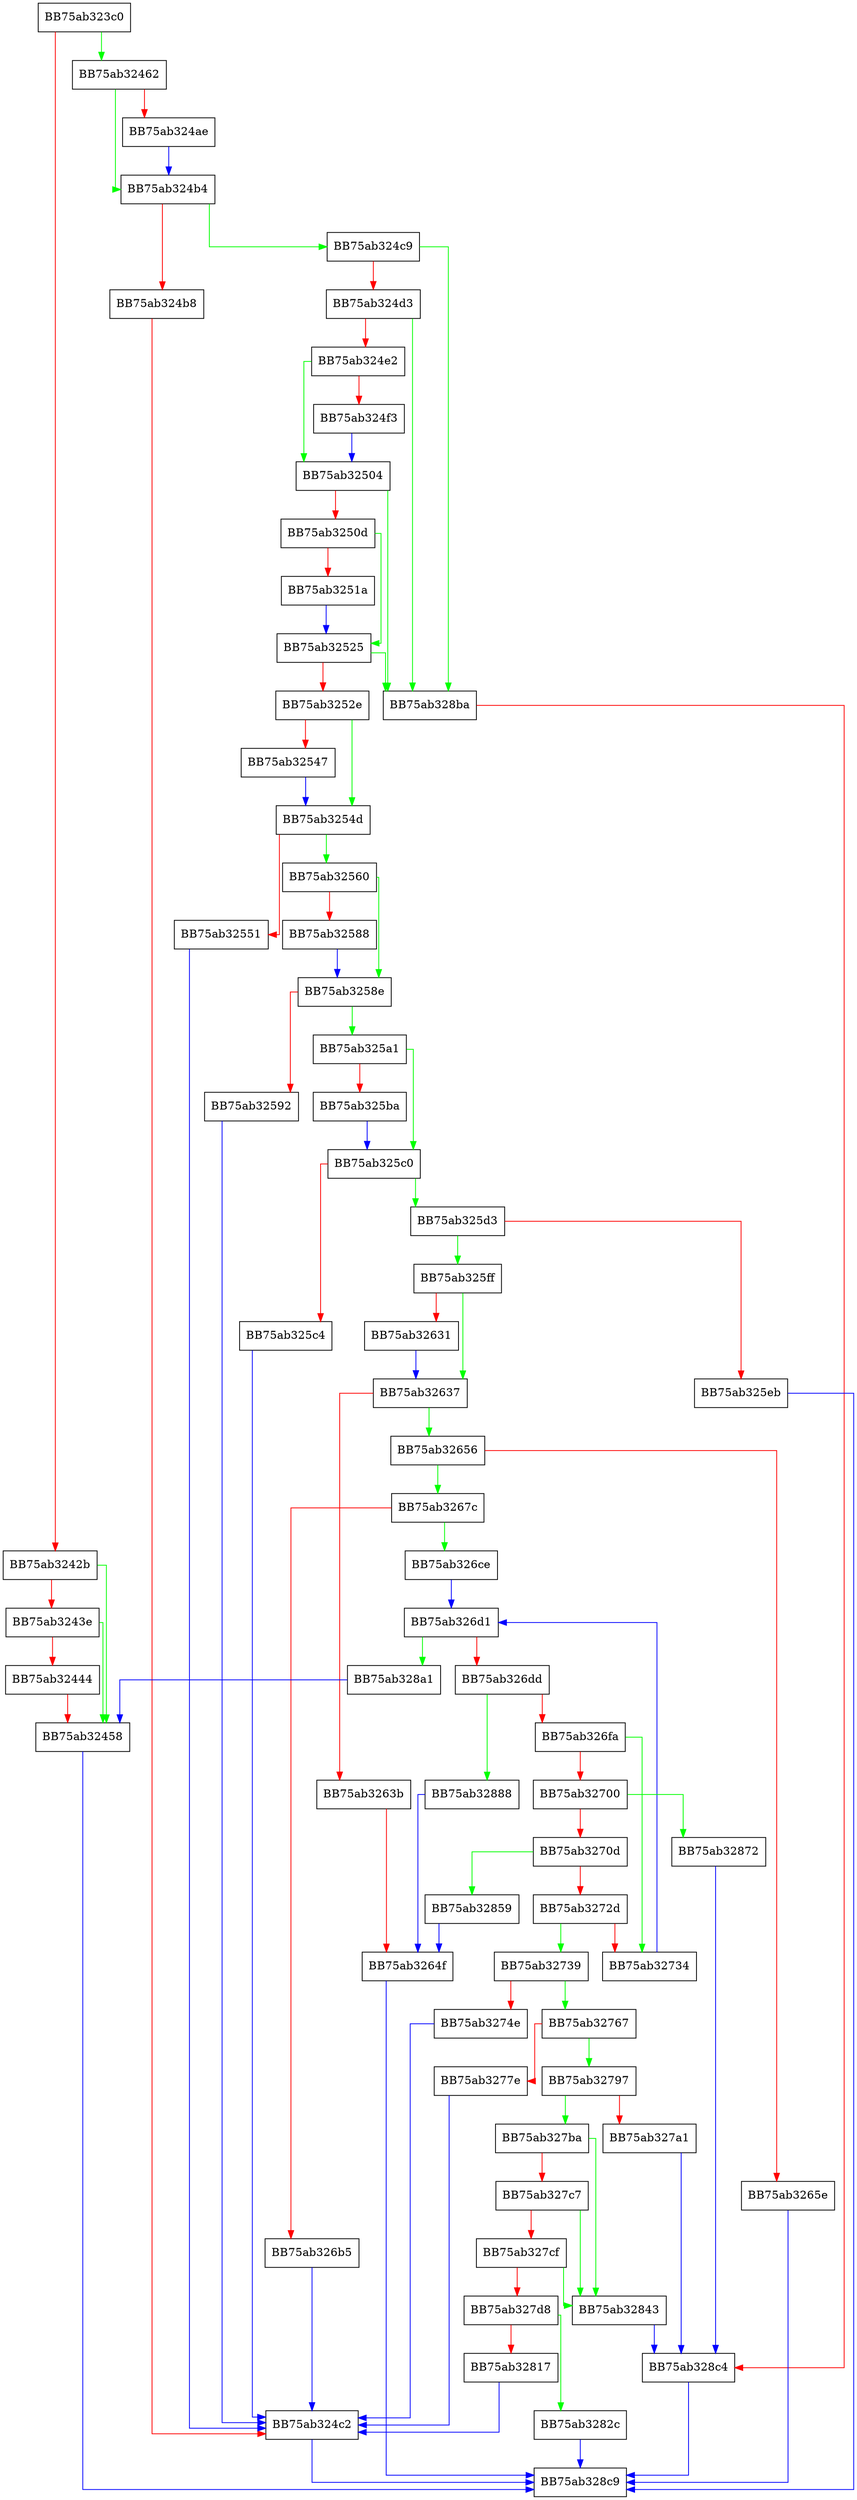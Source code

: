 digraph ExtractSignature {
  node [shape="box"];
  graph [splines=ortho];
  BB75ab323c0 -> BB75ab32462 [color="green"];
  BB75ab323c0 -> BB75ab3242b [color="red"];
  BB75ab3242b -> BB75ab32458 [color="green"];
  BB75ab3242b -> BB75ab3243e [color="red"];
  BB75ab3243e -> BB75ab32458 [color="green"];
  BB75ab3243e -> BB75ab32444 [color="red"];
  BB75ab32444 -> BB75ab32458 [color="red"];
  BB75ab32458 -> BB75ab328c9 [color="blue"];
  BB75ab32462 -> BB75ab324b4 [color="green"];
  BB75ab32462 -> BB75ab324ae [color="red"];
  BB75ab324ae -> BB75ab324b4 [color="blue"];
  BB75ab324b4 -> BB75ab324c9 [color="green"];
  BB75ab324b4 -> BB75ab324b8 [color="red"];
  BB75ab324b8 -> BB75ab324c2 [color="red"];
  BB75ab324c2 -> BB75ab328c9 [color="blue"];
  BB75ab324c9 -> BB75ab328ba [color="green"];
  BB75ab324c9 -> BB75ab324d3 [color="red"];
  BB75ab324d3 -> BB75ab328ba [color="green"];
  BB75ab324d3 -> BB75ab324e2 [color="red"];
  BB75ab324e2 -> BB75ab32504 [color="green"];
  BB75ab324e2 -> BB75ab324f3 [color="red"];
  BB75ab324f3 -> BB75ab32504 [color="blue"];
  BB75ab32504 -> BB75ab328ba [color="green"];
  BB75ab32504 -> BB75ab3250d [color="red"];
  BB75ab3250d -> BB75ab32525 [color="green"];
  BB75ab3250d -> BB75ab3251a [color="red"];
  BB75ab3251a -> BB75ab32525 [color="blue"];
  BB75ab32525 -> BB75ab328ba [color="green"];
  BB75ab32525 -> BB75ab3252e [color="red"];
  BB75ab3252e -> BB75ab3254d [color="green"];
  BB75ab3252e -> BB75ab32547 [color="red"];
  BB75ab32547 -> BB75ab3254d [color="blue"];
  BB75ab3254d -> BB75ab32560 [color="green"];
  BB75ab3254d -> BB75ab32551 [color="red"];
  BB75ab32551 -> BB75ab324c2 [color="blue"];
  BB75ab32560 -> BB75ab3258e [color="green"];
  BB75ab32560 -> BB75ab32588 [color="red"];
  BB75ab32588 -> BB75ab3258e [color="blue"];
  BB75ab3258e -> BB75ab325a1 [color="green"];
  BB75ab3258e -> BB75ab32592 [color="red"];
  BB75ab32592 -> BB75ab324c2 [color="blue"];
  BB75ab325a1 -> BB75ab325c0 [color="green"];
  BB75ab325a1 -> BB75ab325ba [color="red"];
  BB75ab325ba -> BB75ab325c0 [color="blue"];
  BB75ab325c0 -> BB75ab325d3 [color="green"];
  BB75ab325c0 -> BB75ab325c4 [color="red"];
  BB75ab325c4 -> BB75ab324c2 [color="blue"];
  BB75ab325d3 -> BB75ab325ff [color="green"];
  BB75ab325d3 -> BB75ab325eb [color="red"];
  BB75ab325eb -> BB75ab328c9 [color="blue"];
  BB75ab325ff -> BB75ab32637 [color="green"];
  BB75ab325ff -> BB75ab32631 [color="red"];
  BB75ab32631 -> BB75ab32637 [color="blue"];
  BB75ab32637 -> BB75ab32656 [color="green"];
  BB75ab32637 -> BB75ab3263b [color="red"];
  BB75ab3263b -> BB75ab3264f [color="red"];
  BB75ab3264f -> BB75ab328c9 [color="blue"];
  BB75ab32656 -> BB75ab3267c [color="green"];
  BB75ab32656 -> BB75ab3265e [color="red"];
  BB75ab3265e -> BB75ab328c9 [color="blue"];
  BB75ab3267c -> BB75ab326ce [color="green"];
  BB75ab3267c -> BB75ab326b5 [color="red"];
  BB75ab326b5 -> BB75ab324c2 [color="blue"];
  BB75ab326ce -> BB75ab326d1 [color="blue"];
  BB75ab326d1 -> BB75ab328a1 [color="green"];
  BB75ab326d1 -> BB75ab326dd [color="red"];
  BB75ab326dd -> BB75ab32888 [color="green"];
  BB75ab326dd -> BB75ab326fa [color="red"];
  BB75ab326fa -> BB75ab32734 [color="green"];
  BB75ab326fa -> BB75ab32700 [color="red"];
  BB75ab32700 -> BB75ab32872 [color="green"];
  BB75ab32700 -> BB75ab3270d [color="red"];
  BB75ab3270d -> BB75ab32859 [color="green"];
  BB75ab3270d -> BB75ab3272d [color="red"];
  BB75ab3272d -> BB75ab32739 [color="green"];
  BB75ab3272d -> BB75ab32734 [color="red"];
  BB75ab32734 -> BB75ab326d1 [color="blue"];
  BB75ab32739 -> BB75ab32767 [color="green"];
  BB75ab32739 -> BB75ab3274e [color="red"];
  BB75ab3274e -> BB75ab324c2 [color="blue"];
  BB75ab32767 -> BB75ab32797 [color="green"];
  BB75ab32767 -> BB75ab3277e [color="red"];
  BB75ab3277e -> BB75ab324c2 [color="blue"];
  BB75ab32797 -> BB75ab327ba [color="green"];
  BB75ab32797 -> BB75ab327a1 [color="red"];
  BB75ab327a1 -> BB75ab328c4 [color="blue"];
  BB75ab327ba -> BB75ab32843 [color="green"];
  BB75ab327ba -> BB75ab327c7 [color="red"];
  BB75ab327c7 -> BB75ab32843 [color="green"];
  BB75ab327c7 -> BB75ab327cf [color="red"];
  BB75ab327cf -> BB75ab32843 [color="green"];
  BB75ab327cf -> BB75ab327d8 [color="red"];
  BB75ab327d8 -> BB75ab3282c [color="green"];
  BB75ab327d8 -> BB75ab32817 [color="red"];
  BB75ab32817 -> BB75ab324c2 [color="blue"];
  BB75ab3282c -> BB75ab328c9 [color="blue"];
  BB75ab32843 -> BB75ab328c4 [color="blue"];
  BB75ab32859 -> BB75ab3264f [color="blue"];
  BB75ab32872 -> BB75ab328c4 [color="blue"];
  BB75ab32888 -> BB75ab3264f [color="blue"];
  BB75ab328a1 -> BB75ab32458 [color="blue"];
  BB75ab328ba -> BB75ab328c4 [color="red"];
  BB75ab328c4 -> BB75ab328c9 [color="blue"];
}